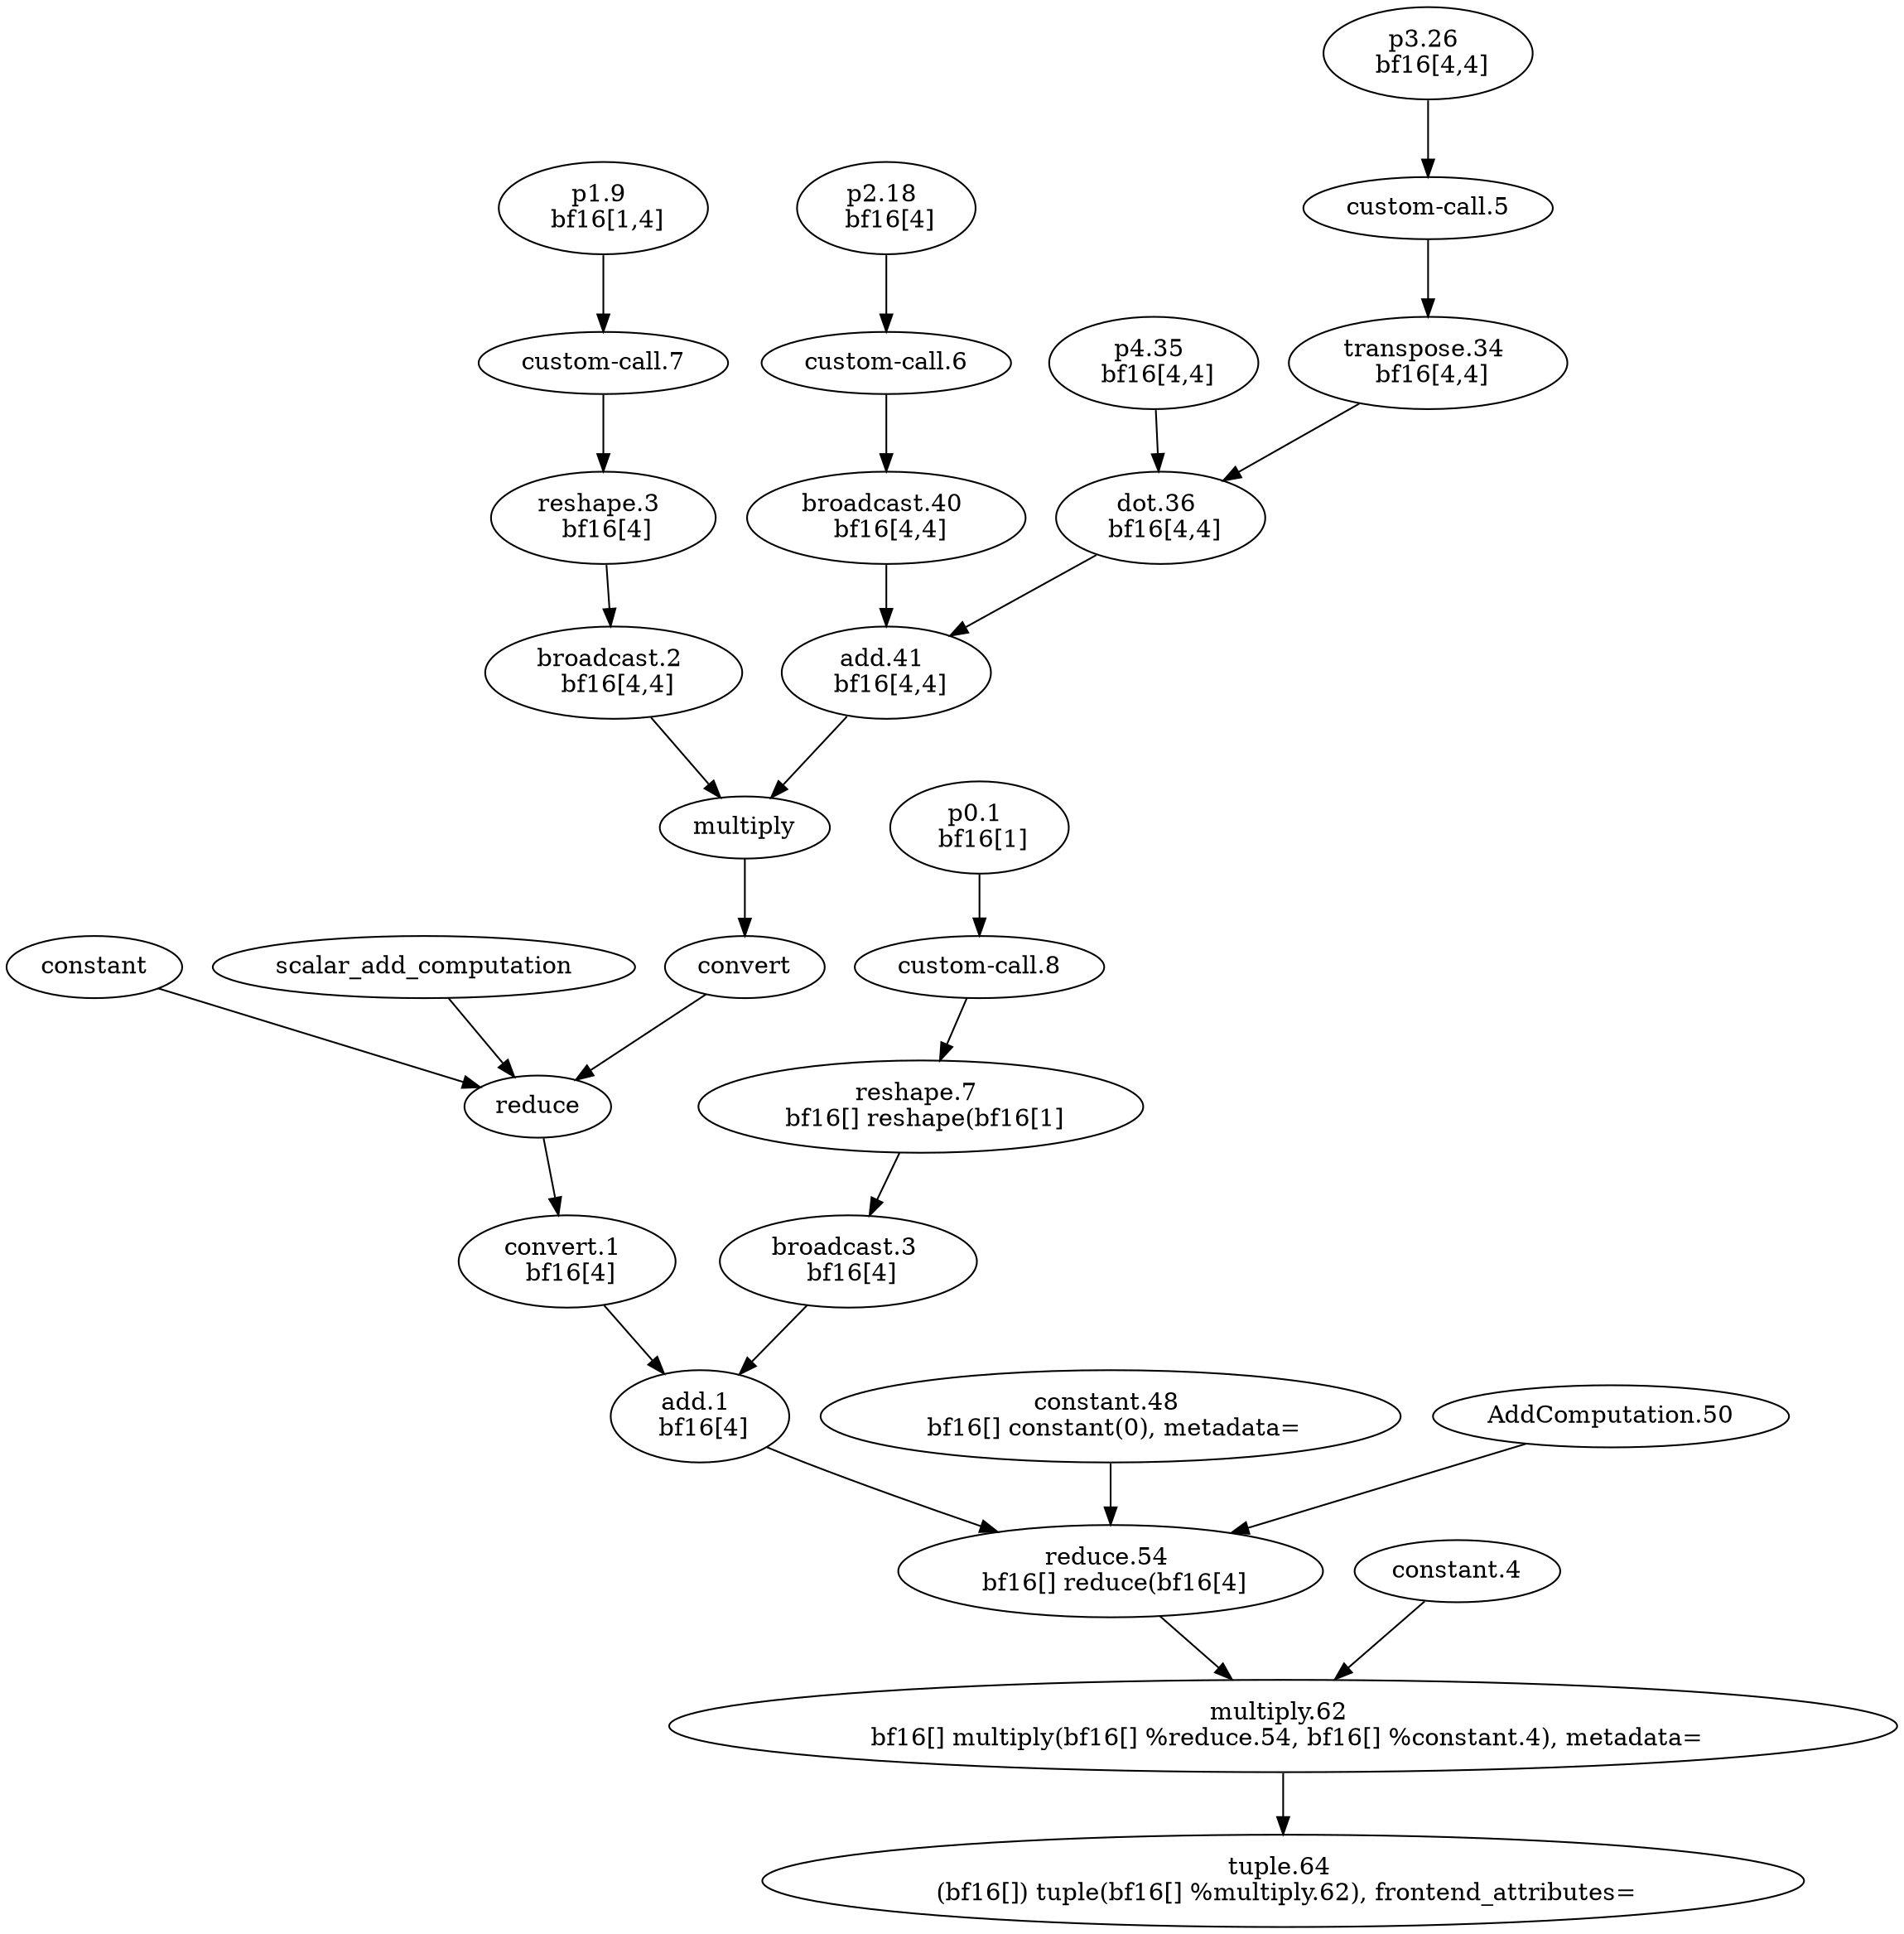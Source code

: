 digraph HloModule {
	"p4.35" [label="p4.35 \n bf16[4,4]"];
	"p3.26" [label="p3.26 \n bf16[4,4]"];
	"transpose.34" [label="transpose.34 \n bf16[4,4]"];
	"dot.36" [label="dot.36 \n bf16[4,4]"];
	"p2.18" [label="p2.18 \n bf16[4]"];
	"broadcast.40" [label="broadcast.40 \n bf16[4,4]"];
	"add.41" [label="add.41 \n bf16[4,4]"];
	"p1.9" [label="p1.9 \n bf16[1,4]"];
	"reshape.3" [label="reshape.3 \n bf16[4]"];
	"broadcast.2" [label="broadcast.2 \n bf16[4,4]"];
	"convert.1" [label="convert.1 \n bf16[4]"];
	"p0.1" [label="p0.1 \n bf16[1]"];
	"reshape.7" [label="reshape.7 \n bf16[] reshape(bf16[1]"];
	"broadcast.3" [label="broadcast.3 \n bf16[4]"];
	"add.1" [label="add.1 \n bf16[4]"];
	"constant.48" [label="constant.48 \n bf16[] constant(0), metadata="];
	"reduce.54" [label="reduce.54 \n bf16[] reduce(bf16[4]"];
	"multiply.62" [label="multiply.62 \n bf16[] multiply(bf16[] %reduce.54, bf16[] %constant.4), metadata="];
	"tuple.64" [label="tuple.64 \n (bf16[]) tuple(bf16[] %multiply.62), frontend_attributes="]; 
 	"p3.26" -> "custom-call.5";
	"custom-call.5" -> "transpose.34";
	"p4.35" -> "dot.36";
	"transpose.34" -> "dot.36";
	"p2.18" -> "custom-call.6";
	"custom-call.6" -> "broadcast.40";
	"dot.36" -> "add.41";
	"broadcast.40" -> "add.41";
	"p1.9" -> "custom-call.7";
	"custom-call.7" -> "reshape.3";
	"reshape.3" -> "broadcast.2";
	"add.41" -> "multiply";
	"broadcast.2" -> "multiply";
	"multiply" -> "convert";
	"convert" -> "reduce";
	"constant" -> "reduce";
	"scalar_add_computation" -> "reduce";
	"reduce" -> "convert.1";
	"p0.1" -> "custom-call.8";
	"custom-call.8" -> "reshape.7";
	"reshape.7" -> "broadcast.3";
	"convert.1" -> "add.1";
	"broadcast.3" -> "add.1";
	"add.1" -> "reduce.54";
	"constant.48" -> "reduce.54";
	"AddComputation.50" -> "reduce.54";
	"reduce.54" -> "multiply.62";
	"constant.4" -> "multiply.62";
	"multiply.62" -> "tuple.64";
}